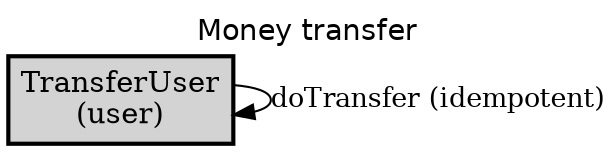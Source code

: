 digraph application_state_diagram {
  graph [
    labelloc="t";
    fontname="Helvetica"
    label="Money transfer";
    URL="index.html" target="_parent"
  ];
  node [shape = box, style = "bold,filled" fillcolor="lightgray"];

    TransferUser [margin=0.02, label=<<table cellspacing="0" cellpadding="5" border="0"><tr><td>TransferUser<br />(user)<br /></td></tr></table>>,shape=box URL="docs/semantic.TransferUser.html" target="_parent"]

    TransferUser -> TransferUser [label = <doTransfer (idempotent)> URL="docs/idempotent.doTransfer.html" target="_parent" fontsize=13];


}